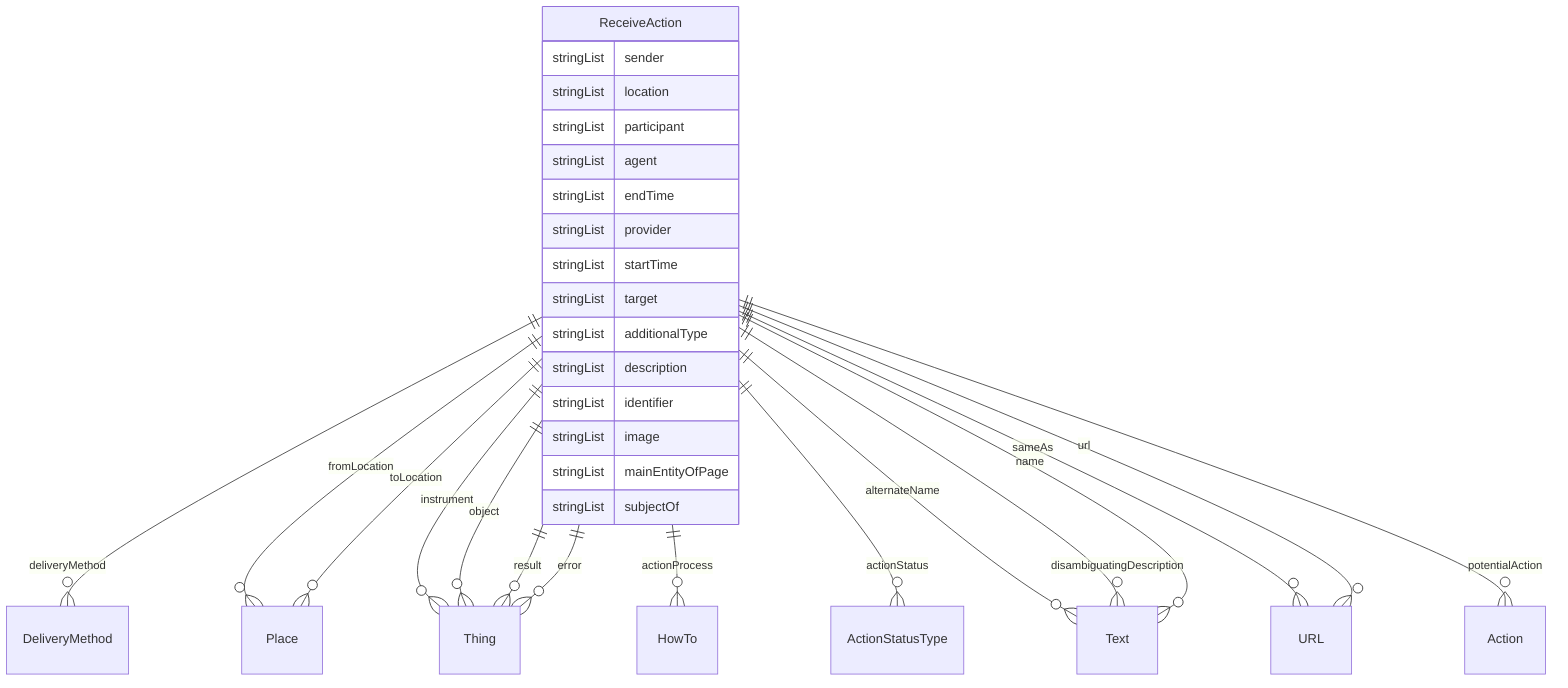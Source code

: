 erDiagram
ReceiveAction {
    stringList sender  
    stringList location  
    stringList participant  
    stringList agent  
    stringList endTime  
    stringList provider  
    stringList startTime  
    stringList target  
    stringList additionalType  
    stringList description  
    stringList identifier  
    stringList image  
    stringList mainEntityOfPage  
    stringList subjectOf  
}

ReceiveAction ||--}o DeliveryMethod : "deliveryMethod"
ReceiveAction ||--}o Place : "fromLocation"
ReceiveAction ||--}o Place : "toLocation"
ReceiveAction ||--}o Thing : "instrument"
ReceiveAction ||--}o Thing : "object"
ReceiveAction ||--}o Thing : "result"
ReceiveAction ||--}o HowTo : "actionProcess"
ReceiveAction ||--}o ActionStatusType : "actionStatus"
ReceiveAction ||--}o Thing : "error"
ReceiveAction ||--}o Text : "alternateName"
ReceiveAction ||--}o Text : "disambiguatingDescription"
ReceiveAction ||--}o Text : "name"
ReceiveAction ||--}o URL : "sameAs"
ReceiveAction ||--}o Action : "potentialAction"
ReceiveAction ||--}o URL : "url"
